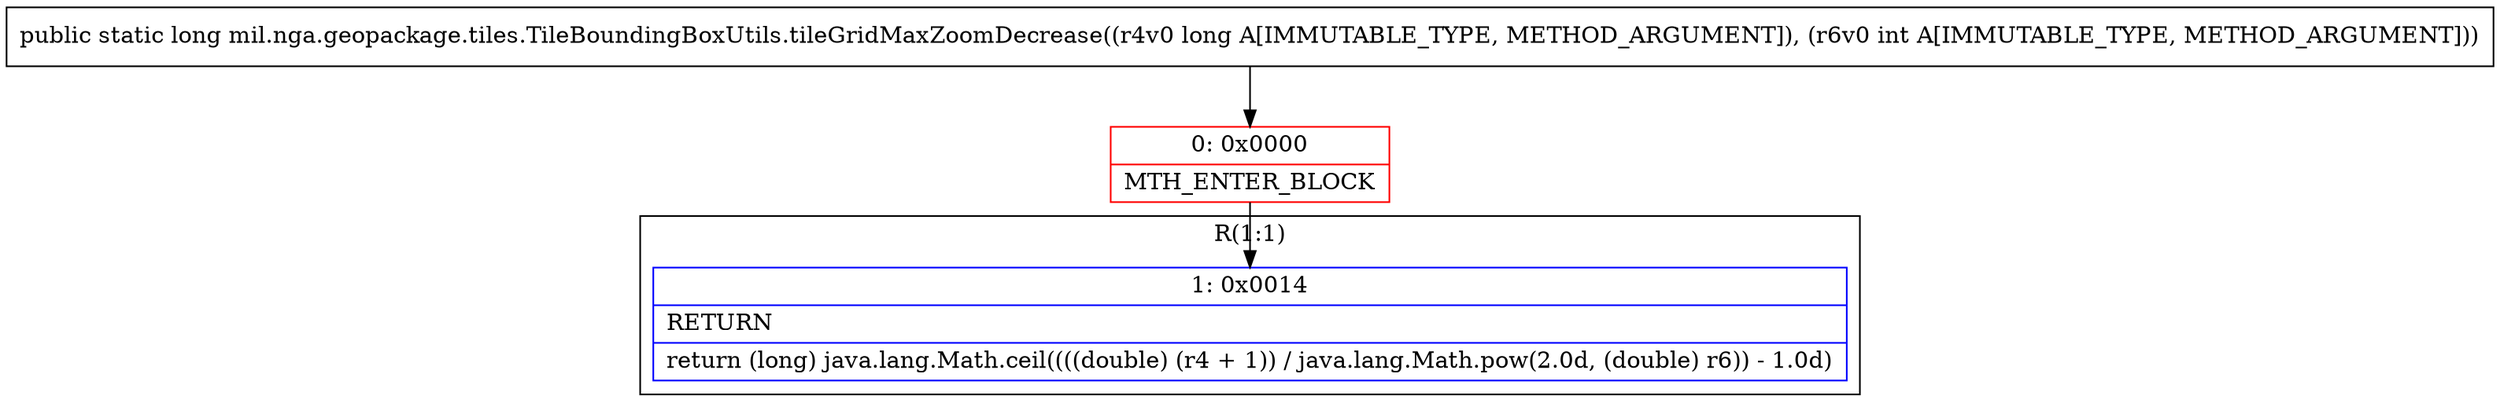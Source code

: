 digraph "CFG formil.nga.geopackage.tiles.TileBoundingBoxUtils.tileGridMaxZoomDecrease(JI)J" {
subgraph cluster_Region_1261397041 {
label = "R(1:1)";
node [shape=record,color=blue];
Node_1 [shape=record,label="{1\:\ 0x0014|RETURN\l|return (long) java.lang.Math.ceil((((double) (r4 + 1)) \/ java.lang.Math.pow(2.0d, (double) r6)) \- 1.0d)\l}"];
}
Node_0 [shape=record,color=red,label="{0\:\ 0x0000|MTH_ENTER_BLOCK\l}"];
MethodNode[shape=record,label="{public static long mil.nga.geopackage.tiles.TileBoundingBoxUtils.tileGridMaxZoomDecrease((r4v0 long A[IMMUTABLE_TYPE, METHOD_ARGUMENT]), (r6v0 int A[IMMUTABLE_TYPE, METHOD_ARGUMENT])) }"];
MethodNode -> Node_0;
Node_0 -> Node_1;
}


